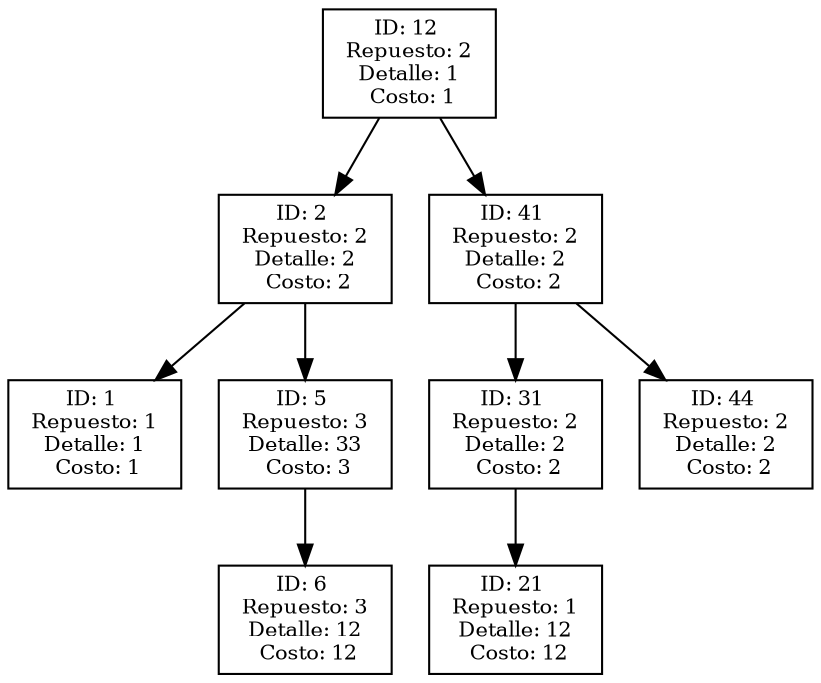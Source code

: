 digraph G {
node [shape=record, fontsize=10];
"ID: 12 \n Repuesto: 2 \n Detalle: 1 \n Costo: 1" -> "ID: 2 \n Repuesto: 2 \n Detalle: 2 \n Costo: 2";
"ID: 2 \n Repuesto: 2 \n Detalle: 2 \n Costo: 2" -> "ID: 1 \n Repuesto: 1 \n Detalle: 1 \n Costo: 1";
"ID: 2 \n Repuesto: 2 \n Detalle: 2 \n Costo: 2" -> "ID: 5 \n Repuesto: 3 \n Detalle: 33 \n Costo: 3";
"ID: 5 \n Repuesto: 3 \n Detalle: 33 \n Costo: 3" -> "ID: 6 \n Repuesto: 3 \n Detalle: 12 \n Costo: 12";
"ID: 12 \n Repuesto: 2 \n Detalle: 1 \n Costo: 1" -> "ID: 41 \n Repuesto: 2 \n Detalle: 2 \n Costo: 2";
"ID: 41 \n Repuesto: 2 \n Detalle: 2 \n Costo: 2" -> "ID: 31 \n Repuesto: 2 \n Detalle: 2 \n Costo: 2";
"ID: 31 \n Repuesto: 2 \n Detalle: 2 \n Costo: 2" -> "ID: 21 \n Repuesto: 1 \n Detalle: 12 \n Costo: 12";
"ID: 41 \n Repuesto: 2 \n Detalle: 2 \n Costo: 2" -> "ID: 44 \n Repuesto: 2 \n Detalle: 2 \n Costo: 2";
}
